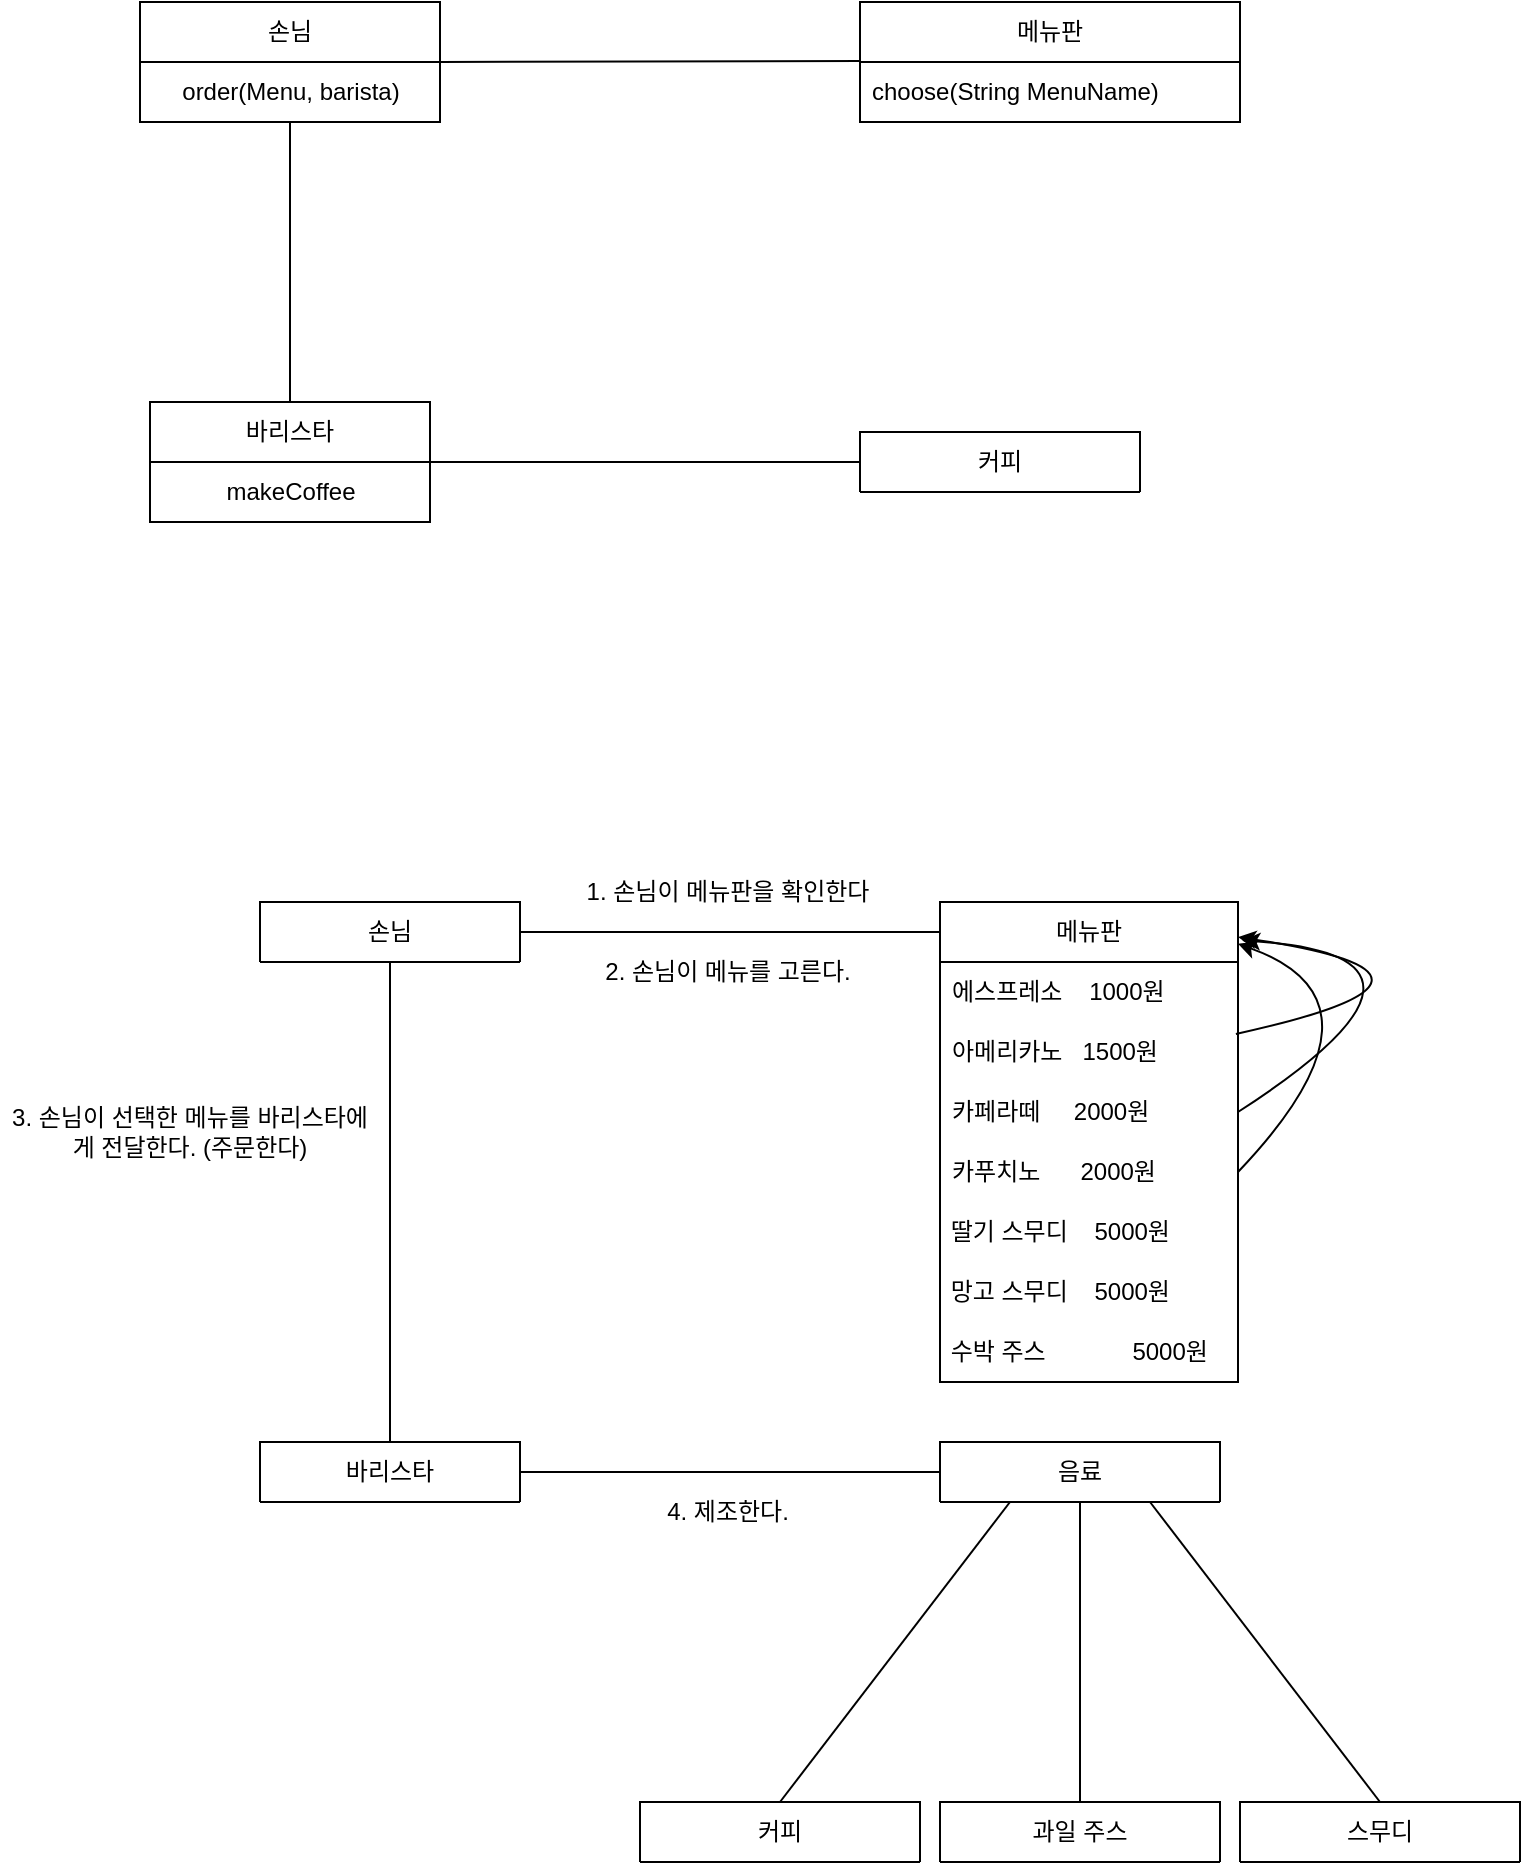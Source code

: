 <mxfile version="21.2.3" type="device">
  <diagram id="C5RBs43oDa-KdzZeNtuy" name="Page-1">
    <mxGraphModel dx="1242" dy="831" grid="1" gridSize="10" guides="1" tooltips="1" connect="1" arrows="1" fold="1" page="1" pageScale="1" pageWidth="827" pageHeight="1169" math="0" shadow="0">
      <root>
        <mxCell id="WIyWlLk6GJQsqaUBKTNV-0" />
        <mxCell id="WIyWlLk6GJQsqaUBKTNV-1" parent="WIyWlLk6GJQsqaUBKTNV-0" />
        <mxCell id="SgO90H3DqzEK6vuatyAi-1" value="손님" style="swimlane;fontStyle=0;childLayout=stackLayout;horizontal=1;startSize=30;horizontalStack=0;resizeParent=1;resizeParentMax=0;resizeLast=0;collapsible=1;marginBottom=0;whiteSpace=wrap;html=1;" parent="WIyWlLk6GJQsqaUBKTNV-1" vertex="1">
          <mxGeometry x="100" y="100" width="150" height="60" as="geometry">
            <mxRectangle x="110" y="200" width="130" height="30" as="alternateBounds" />
          </mxGeometry>
        </mxCell>
        <mxCell id="SgO90H3DqzEK6vuatyAi-50" value="order(Menu, barista)" style="text;html=1;align=center;verticalAlign=middle;resizable=0;points=[];autosize=1;strokeColor=none;fillColor=none;" parent="SgO90H3DqzEK6vuatyAi-1" vertex="1">
          <mxGeometry y="30" width="150" height="30" as="geometry" />
        </mxCell>
        <mxCell id="SgO90H3DqzEK6vuatyAi-10" value="바리스타" style="swimlane;fontStyle=0;childLayout=stackLayout;horizontal=1;startSize=30;horizontalStack=0;resizeParent=1;resizeParentMax=0;resizeLast=0;collapsible=1;marginBottom=0;whiteSpace=wrap;html=1;" parent="WIyWlLk6GJQsqaUBKTNV-1" vertex="1">
          <mxGeometry x="105" y="300" width="140" height="60" as="geometry">
            <mxRectangle x="110" y="400" width="130" height="30" as="alternateBounds" />
          </mxGeometry>
        </mxCell>
        <mxCell id="SgO90H3DqzEK6vuatyAi-48" value="makeCoffee" style="text;html=1;align=center;verticalAlign=middle;resizable=0;points=[];autosize=1;strokeColor=none;fillColor=none;" parent="SgO90H3DqzEK6vuatyAi-10" vertex="1">
          <mxGeometry y="30" width="140" height="30" as="geometry" />
        </mxCell>
        <mxCell id="SgO90H3DqzEK6vuatyAi-11" value="커피" style="swimlane;fontStyle=0;childLayout=stackLayout;horizontal=1;startSize=30;horizontalStack=0;resizeParent=1;resizeParentMax=0;resizeLast=0;collapsible=1;marginBottom=0;whiteSpace=wrap;html=1;" parent="WIyWlLk6GJQsqaUBKTNV-1" vertex="1" collapsed="1">
          <mxGeometry x="460" y="315" width="140" height="30" as="geometry">
            <mxRectangle x="450" y="200" width="140" height="60" as="alternateBounds" />
          </mxGeometry>
        </mxCell>
        <mxCell id="SgO90H3DqzEK6vuatyAi-16" value="메뉴판" style="swimlane;fontStyle=0;childLayout=stackLayout;horizontal=1;startSize=30;horizontalStack=0;resizeParent=1;resizeParentMax=0;resizeLast=0;collapsible=1;marginBottom=0;whiteSpace=wrap;html=1;" parent="WIyWlLk6GJQsqaUBKTNV-1" vertex="1">
          <mxGeometry x="460" y="100" width="190" height="60" as="geometry" />
        </mxCell>
        <mxCell id="SgO90H3DqzEK6vuatyAi-17" value="choose(String MenuName)" style="text;strokeColor=none;fillColor=none;align=left;verticalAlign=middle;spacingLeft=4;spacingRight=4;overflow=hidden;points=[[0,0.5],[1,0.5]];portConstraint=eastwest;rotatable=0;whiteSpace=wrap;html=1;" parent="SgO90H3DqzEK6vuatyAi-16" vertex="1">
          <mxGeometry y="30" width="190" height="30" as="geometry" />
        </mxCell>
        <mxCell id="SgO90H3DqzEK6vuatyAi-21" value="" style="endArrow=none;html=1;rounded=0;exitX=1;exitY=0.5;exitDx=0;exitDy=0;entryX=0;entryY=-0.017;entryDx=0;entryDy=0;entryPerimeter=0;" parent="WIyWlLk6GJQsqaUBKTNV-1" source="SgO90H3DqzEK6vuatyAi-1" target="SgO90H3DqzEK6vuatyAi-17" edge="1">
          <mxGeometry width="50" height="50" relative="1" as="geometry">
            <mxPoint x="270" y="120" as="sourcePoint" />
            <mxPoint x="360" y="140" as="targetPoint" />
          </mxGeometry>
        </mxCell>
        <mxCell id="SgO90H3DqzEK6vuatyAi-22" value="" style="endArrow=none;html=1;rounded=0;exitX=0.5;exitY=0;exitDx=0;exitDy=0;entryX=0.5;entryY=1;entryDx=0;entryDy=0;" parent="WIyWlLk6GJQsqaUBKTNV-1" source="SgO90H3DqzEK6vuatyAi-10" target="SgO90H3DqzEK6vuatyAi-1" edge="1">
          <mxGeometry width="50" height="50" relative="1" as="geometry">
            <mxPoint x="90" y="240" as="sourcePoint" />
            <mxPoint x="300" y="240" as="targetPoint" />
          </mxGeometry>
        </mxCell>
        <mxCell id="SgO90H3DqzEK6vuatyAi-23" value="" style="endArrow=none;html=1;rounded=0;exitX=0;exitY=0.5;exitDx=0;exitDy=0;entryX=1;entryY=0.5;entryDx=0;entryDy=0;" parent="WIyWlLk6GJQsqaUBKTNV-1" source="SgO90H3DqzEK6vuatyAi-11" target="SgO90H3DqzEK6vuatyAi-10" edge="1">
          <mxGeometry width="50" height="50" relative="1" as="geometry">
            <mxPoint x="320" y="430" as="sourcePoint" />
            <mxPoint x="320" y="260" as="targetPoint" />
          </mxGeometry>
        </mxCell>
        <mxCell id="SgO90H3DqzEK6vuatyAi-28" value="손님" style="swimlane;fontStyle=0;childLayout=stackLayout;horizontal=1;startSize=30;horizontalStack=0;resizeParent=1;resizeParentMax=0;resizeLast=0;collapsible=1;marginBottom=0;whiteSpace=wrap;html=1;" parent="WIyWlLk6GJQsqaUBKTNV-1" vertex="1" collapsed="1">
          <mxGeometry x="160" y="550" width="130" height="30" as="geometry">
            <mxRectangle x="160" y="550" width="140" height="60" as="alternateBounds" />
          </mxGeometry>
        </mxCell>
        <mxCell id="SgO90H3DqzEK6vuatyAi-29" value="바리스타" style="swimlane;fontStyle=0;childLayout=stackLayout;horizontal=1;startSize=30;horizontalStack=0;resizeParent=1;resizeParentMax=0;resizeLast=0;collapsible=1;marginBottom=0;whiteSpace=wrap;html=1;" parent="WIyWlLk6GJQsqaUBKTNV-1" vertex="1" collapsed="1">
          <mxGeometry x="160" y="820" width="130" height="30" as="geometry">
            <mxRectangle x="110" y="420" width="140" height="60" as="alternateBounds" />
          </mxGeometry>
        </mxCell>
        <mxCell id="SgO90H3DqzEK6vuatyAi-30" value="커피" style="swimlane;fontStyle=0;childLayout=stackLayout;horizontal=1;startSize=30;horizontalStack=0;resizeParent=1;resizeParentMax=0;resizeLast=0;collapsible=1;marginBottom=0;whiteSpace=wrap;html=1;" parent="WIyWlLk6GJQsqaUBKTNV-1" vertex="1" collapsed="1">
          <mxGeometry x="350" y="1000" width="140" height="30" as="geometry">
            <mxRectangle x="450" y="200" width="140" height="60" as="alternateBounds" />
          </mxGeometry>
        </mxCell>
        <mxCell id="SgO90H3DqzEK6vuatyAi-31" value="메뉴판" style="swimlane;fontStyle=0;childLayout=stackLayout;horizontal=1;startSize=30;horizontalStack=0;resizeParent=1;resizeParentMax=0;resizeLast=0;collapsible=1;marginBottom=0;whiteSpace=wrap;html=1;" parent="WIyWlLk6GJQsqaUBKTNV-1" vertex="1">
          <mxGeometry x="500" y="550" width="149" height="240" as="geometry" />
        </mxCell>
        <mxCell id="SgO90H3DqzEK6vuatyAi-32" value="에스프레소&lt;span style=&quot;white-space: pre;&quot;&gt; &lt;span style=&quot;white-space: pre;&quot;&gt;	&lt;/span&gt;  &lt;/span&gt;1000원" style="text;strokeColor=none;fillColor=none;align=left;verticalAlign=middle;spacingLeft=4;spacingRight=4;overflow=hidden;points=[[0,0.5],[1,0.5]];portConstraint=eastwest;rotatable=0;whiteSpace=wrap;html=1;" parent="SgO90H3DqzEK6vuatyAi-31" vertex="1">
          <mxGeometry y="30" width="149" height="30" as="geometry" />
        </mxCell>
        <mxCell id="SgO90H3DqzEK6vuatyAi-33" value="" style="curved=1;endArrow=classic;html=1;rounded=0;exitX=1;exitY=0.5;exitDx=0;exitDy=0;entryX=1.014;entryY=0.08;entryDx=0;entryDy=0;entryPerimeter=0;" parent="SgO90H3DqzEK6vuatyAi-31" source="SgO90H3DqzEK6vuatyAi-35" target="SgO90H3DqzEK6vuatyAi-31" edge="1">
          <mxGeometry width="50" height="50" relative="1" as="geometry">
            <mxPoint x="180" y="112" as="sourcePoint" />
            <mxPoint x="180" y="-10" as="targetPoint" />
            <Array as="points">
              <mxPoint x="270" y="27" />
            </Array>
          </mxGeometry>
        </mxCell>
        <mxCell id="SgO90H3DqzEK6vuatyAi-34" value="아메리카노&lt;span style=&quot;white-space: pre;&quot;&gt;	&lt;/span&gt;&amp;nbsp;&lt;span style=&quot;white-space: pre;&quot;&gt; &lt;/span&gt;1500원" style="text;strokeColor=none;fillColor=none;align=left;verticalAlign=middle;spacingLeft=4;spacingRight=4;overflow=hidden;points=[[0,0.5],[1,0.5]];portConstraint=eastwest;rotatable=0;whiteSpace=wrap;html=1;" parent="SgO90H3DqzEK6vuatyAi-31" vertex="1">
          <mxGeometry y="60" width="149" height="30" as="geometry" />
        </mxCell>
        <mxCell id="SgO90H3DqzEK6vuatyAi-35" value="카페라떼&lt;span style=&quot;white-space: pre;&quot;&gt; &lt;span style=&quot;white-space: pre;&quot;&gt;	&lt;/span&gt;&lt;span style=&quot;white-space: pre;&quot;&gt;	&lt;/span&gt; &lt;/span&gt;&lt;span style=&quot;white-space: pre;&quot;&gt; &lt;/span&gt;2000원" style="text;strokeColor=none;fillColor=none;align=left;verticalAlign=middle;spacingLeft=4;spacingRight=4;overflow=hidden;points=[[0,0.5],[1,0.5]];portConstraint=eastwest;rotatable=0;whiteSpace=wrap;html=1;" parent="SgO90H3DqzEK6vuatyAi-31" vertex="1">
          <mxGeometry y="90" width="149" height="30" as="geometry" />
        </mxCell>
        <mxCell id="SgO90H3DqzEK6vuatyAi-36" value="카푸치노&lt;span style=&quot;white-space: pre;&quot;&gt; &lt;/span&gt;&lt;span style=&quot;white-space: pre;&quot;&gt; &lt;span style=&quot;white-space: pre;&quot;&gt;	&lt;/span&gt;&lt;span style=&quot;white-space: pre;&quot;&gt;	&lt;/span&gt;  &lt;/span&gt;2000원" style="text;strokeColor=none;fillColor=none;align=left;verticalAlign=middle;spacingLeft=4;spacingRight=4;overflow=hidden;points=[[0,0.5],[1,0.5]];portConstraint=eastwest;rotatable=0;whiteSpace=wrap;html=1;" parent="SgO90H3DqzEK6vuatyAi-31" vertex="1">
          <mxGeometry y="120" width="149" height="30" as="geometry" />
        </mxCell>
        <mxCell id="SgO90H3DqzEK6vuatyAi-37" value="" style="curved=1;endArrow=classic;html=1;rounded=0;exitX=1;exitY=0.5;exitDx=0;exitDy=0;entryX=1;entryY=0.087;entryDx=0;entryDy=0;entryPerimeter=0;" parent="SgO90H3DqzEK6vuatyAi-31" source="SgO90H3DqzEK6vuatyAi-36" target="SgO90H3DqzEK6vuatyAi-31" edge="1">
          <mxGeometry width="50" height="50" relative="1" as="geometry">
            <mxPoint x="-70" y="420" as="sourcePoint" />
            <mxPoint x="-20" y="370" as="targetPoint" />
            <Array as="points">
              <mxPoint x="230" y="50" />
            </Array>
          </mxGeometry>
        </mxCell>
        <mxCell id="SgO90H3DqzEK6vuatyAi-38" value="" style="curved=1;endArrow=classic;html=1;rounded=0;exitX=0.993;exitY=0.2;exitDx=0;exitDy=0;entryX=1;entryY=0.073;entryDx=0;entryDy=0;entryPerimeter=0;exitPerimeter=0;" parent="SgO90H3DqzEK6vuatyAi-31" source="SgO90H3DqzEK6vuatyAi-34" target="SgO90H3DqzEK6vuatyAi-31" edge="1">
          <mxGeometry width="50" height="50" relative="1" as="geometry">
            <mxPoint x="150" y="115" as="sourcePoint" />
            <mxPoint x="152" y="22" as="targetPoint" />
            <Array as="points">
              <mxPoint x="280" y="37" />
            </Array>
          </mxGeometry>
        </mxCell>
        <mxCell id="Y4denziwdOkRUrlMr1CL-0" value="&amp;nbsp;딸기 스무디&lt;span style=&quot;white-space: pre;&quot;&gt;	&lt;/span&gt;&amp;nbsp; &amp;nbsp;5000원" style="text;html=1;align=left;verticalAlign=middle;resizable=0;points=[];autosize=1;strokeColor=none;fillColor=none;" vertex="1" parent="SgO90H3DqzEK6vuatyAi-31">
          <mxGeometry y="150" width="149" height="30" as="geometry" />
        </mxCell>
        <mxCell id="Y4denziwdOkRUrlMr1CL-2" value="&lt;div style=&quot;&quot;&gt;&lt;span style=&quot;background-color: initial;&quot;&gt;&amp;nbsp;망고 스무디&lt;/span&gt;&lt;span style=&quot;background-color: initial; white-space: pre;&quot;&gt;	&lt;/span&gt;&amp;nbsp; &amp;nbsp;&lt;span style=&quot;background-color: initial;&quot;&gt;5000원&lt;/span&gt;&lt;/div&gt;" style="text;html=1;align=left;verticalAlign=middle;resizable=0;points=[];autosize=1;strokeColor=none;fillColor=none;" vertex="1" parent="SgO90H3DqzEK6vuatyAi-31">
          <mxGeometry y="180" width="149" height="30" as="geometry" />
        </mxCell>
        <mxCell id="Y4denziwdOkRUrlMr1CL-5" value="&lt;div style=&quot;&quot;&gt;&lt;span style=&quot;background-color: initial;&quot;&gt;&amp;nbsp;수박 주스&amp;nbsp;&lt;span style=&quot;white-space: pre;&quot;&gt;	&lt;/span&gt;&amp;nbsp; &amp;nbsp; &amp;nbsp; &amp;nbsp; &amp;nbsp; &amp;nbsp;&lt;/span&gt;&lt;span style=&quot;background-color: initial;&quot;&gt;5000원&lt;/span&gt;&lt;/div&gt;" style="text;html=1;align=left;verticalAlign=middle;resizable=0;points=[];autosize=1;strokeColor=none;fillColor=none;" vertex="1" parent="SgO90H3DqzEK6vuatyAi-31">
          <mxGeometry y="210" width="149" height="30" as="geometry" />
        </mxCell>
        <mxCell id="SgO90H3DqzEK6vuatyAi-39" value="" style="endArrow=none;html=1;rounded=0;exitX=1;exitY=0.5;exitDx=0;exitDy=0;" parent="WIyWlLk6GJQsqaUBKTNV-1" source="SgO90H3DqzEK6vuatyAi-28" edge="1">
          <mxGeometry width="50" height="50" relative="1" as="geometry">
            <mxPoint x="320" y="570" as="sourcePoint" />
            <mxPoint x="500" y="565" as="targetPoint" />
          </mxGeometry>
        </mxCell>
        <mxCell id="SgO90H3DqzEK6vuatyAi-40" value="" style="endArrow=none;html=1;rounded=0;exitX=0.5;exitY=0;exitDx=0;exitDy=0;entryX=0.5;entryY=1;entryDx=0;entryDy=0;" parent="WIyWlLk6GJQsqaUBKTNV-1" source="SgO90H3DqzEK6vuatyAi-29" target="SgO90H3DqzEK6vuatyAi-28" edge="1">
          <mxGeometry width="50" height="50" relative="1" as="geometry">
            <mxPoint x="140" y="690" as="sourcePoint" />
            <mxPoint x="350" y="690" as="targetPoint" />
          </mxGeometry>
        </mxCell>
        <mxCell id="SgO90H3DqzEK6vuatyAi-41" value="" style="endArrow=none;html=1;rounded=0;exitX=0;exitY=0.5;exitDx=0;exitDy=0;entryX=1;entryY=0.5;entryDx=0;entryDy=0;" parent="WIyWlLk6GJQsqaUBKTNV-1" source="Y4denziwdOkRUrlMr1CL-7" target="SgO90H3DqzEK6vuatyAi-29" edge="1">
          <mxGeometry width="50" height="50" relative="1" as="geometry">
            <mxPoint x="370" y="950" as="sourcePoint" />
            <mxPoint x="370" y="780" as="targetPoint" />
          </mxGeometry>
        </mxCell>
        <mxCell id="SgO90H3DqzEK6vuatyAi-42" value="1. 손님이 메뉴판을 확인한다" style="text;html=1;strokeColor=none;fillColor=none;align=center;verticalAlign=middle;whiteSpace=wrap;rounded=0;" parent="WIyWlLk6GJQsqaUBKTNV-1" vertex="1">
          <mxGeometry x="313.5" y="530" width="160" height="30" as="geometry" />
        </mxCell>
        <mxCell id="SgO90H3DqzEK6vuatyAi-43" value="2. 손님이 메뉴를 고른다." style="text;html=1;strokeColor=none;fillColor=none;align=center;verticalAlign=middle;whiteSpace=wrap;rounded=0;" parent="WIyWlLk6GJQsqaUBKTNV-1" vertex="1">
          <mxGeometry x="313.5" y="570" width="160" height="30" as="geometry" />
        </mxCell>
        <mxCell id="SgO90H3DqzEK6vuatyAi-44" value="3. 손님이 선택한 메뉴를 바리스타에게 전달한다. (주문한다)" style="text;html=1;strokeColor=none;fillColor=none;align=center;verticalAlign=middle;whiteSpace=wrap;rounded=0;" parent="WIyWlLk6GJQsqaUBKTNV-1" vertex="1">
          <mxGeometry x="30" y="650" width="190" height="30" as="geometry" />
        </mxCell>
        <mxCell id="SgO90H3DqzEK6vuatyAi-45" value="4. 제조한다." style="text;html=1;strokeColor=none;fillColor=none;align=center;verticalAlign=middle;whiteSpace=wrap;rounded=0;" parent="WIyWlLk6GJQsqaUBKTNV-1" vertex="1">
          <mxGeometry x="298.5" y="840" width="190" height="30" as="geometry" />
        </mxCell>
        <mxCell id="Y4denziwdOkRUrlMr1CL-3" value="스무디" style="swimlane;fontStyle=0;childLayout=stackLayout;horizontal=1;startSize=30;horizontalStack=0;resizeParent=1;resizeParentMax=0;resizeLast=0;collapsible=1;marginBottom=0;whiteSpace=wrap;html=1;" vertex="1" collapsed="1" parent="WIyWlLk6GJQsqaUBKTNV-1">
          <mxGeometry x="650" y="1000" width="140" height="30" as="geometry">
            <mxRectangle x="450" y="200" width="140" height="60" as="alternateBounds" />
          </mxGeometry>
        </mxCell>
        <mxCell id="Y4denziwdOkRUrlMr1CL-4" value="과일 주스" style="swimlane;fontStyle=0;childLayout=stackLayout;horizontal=1;startSize=30;horizontalStack=0;resizeParent=1;resizeParentMax=0;resizeLast=0;collapsible=1;marginBottom=0;whiteSpace=wrap;html=1;" vertex="1" collapsed="1" parent="WIyWlLk6GJQsqaUBKTNV-1">
          <mxGeometry x="500" y="1000" width="140" height="30" as="geometry">
            <mxRectangle x="450" y="200" width="140" height="60" as="alternateBounds" />
          </mxGeometry>
        </mxCell>
        <mxCell id="Y4denziwdOkRUrlMr1CL-7" value="음료" style="swimlane;fontStyle=0;childLayout=stackLayout;horizontal=1;startSize=30;horizontalStack=0;resizeParent=1;resizeParentMax=0;resizeLast=0;collapsible=1;marginBottom=0;whiteSpace=wrap;html=1;" vertex="1" collapsed="1" parent="WIyWlLk6GJQsqaUBKTNV-1">
          <mxGeometry x="500" y="820" width="140" height="30" as="geometry">
            <mxRectangle x="500" y="820" width="140" height="60" as="alternateBounds" />
          </mxGeometry>
        </mxCell>
        <mxCell id="Y4denziwdOkRUrlMr1CL-8" value="" style="endArrow=none;html=1;rounded=0;exitX=0.5;exitY=0;exitDx=0;exitDy=0;entryX=0.25;entryY=1;entryDx=0;entryDy=0;" edge="1" parent="WIyWlLk6GJQsqaUBKTNV-1" source="SgO90H3DqzEK6vuatyAi-30" target="Y4denziwdOkRUrlMr1CL-7">
          <mxGeometry width="50" height="50" relative="1" as="geometry">
            <mxPoint x="450" y="620" as="sourcePoint" />
            <mxPoint x="500" y="570" as="targetPoint" />
          </mxGeometry>
        </mxCell>
        <mxCell id="Y4denziwdOkRUrlMr1CL-9" value="" style="endArrow=none;html=1;rounded=0;exitX=0.5;exitY=0;exitDx=0;exitDy=0;entryX=0.5;entryY=1;entryDx=0;entryDy=0;" edge="1" parent="WIyWlLk6GJQsqaUBKTNV-1" source="Y4denziwdOkRUrlMr1CL-4" target="Y4denziwdOkRUrlMr1CL-7">
          <mxGeometry width="50" height="50" relative="1" as="geometry">
            <mxPoint x="450" y="620" as="sourcePoint" />
            <mxPoint x="500" y="570" as="targetPoint" />
          </mxGeometry>
        </mxCell>
        <mxCell id="Y4denziwdOkRUrlMr1CL-10" value="" style="endArrow=none;html=1;rounded=0;exitX=0.5;exitY=0;exitDx=0;exitDy=0;entryX=0.75;entryY=1;entryDx=0;entryDy=0;" edge="1" parent="WIyWlLk6GJQsqaUBKTNV-1" source="Y4denziwdOkRUrlMr1CL-3" target="Y4denziwdOkRUrlMr1CL-7">
          <mxGeometry width="50" height="50" relative="1" as="geometry">
            <mxPoint x="450" y="620" as="sourcePoint" />
            <mxPoint x="500" y="570" as="targetPoint" />
          </mxGeometry>
        </mxCell>
      </root>
    </mxGraphModel>
  </diagram>
</mxfile>
